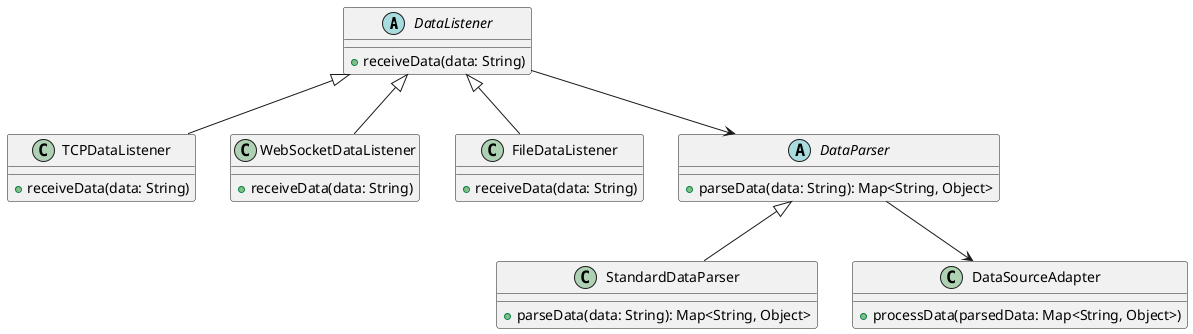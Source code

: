 @startuml DataAccessLayer

abstract class DataListener {
    + receiveData(data: String)
}

class TCPDataListener {
    + receiveData(data: String)
}

class WebSocketDataListener {
    + receiveData(data: String)
}

class FileDataListener {
    + receiveData(data: String)
}

abstract class DataParser {
    + parseData(data: String): Map<String, Object>
}

class StandardDataParser {
    + parseData(data: String): Map<String, Object>
}

class DataSourceAdapter {
    + processData(parsedData: Map<String, Object>)
}

DataListener <|-- TCPDataListener
DataListener <|-- WebSocketDataListener
DataListener <|-- FileDataListener

DataParser <|-- StandardDataParser

DataListener --> DataParser
DataParser --> DataSourceAdapter

@enduml
